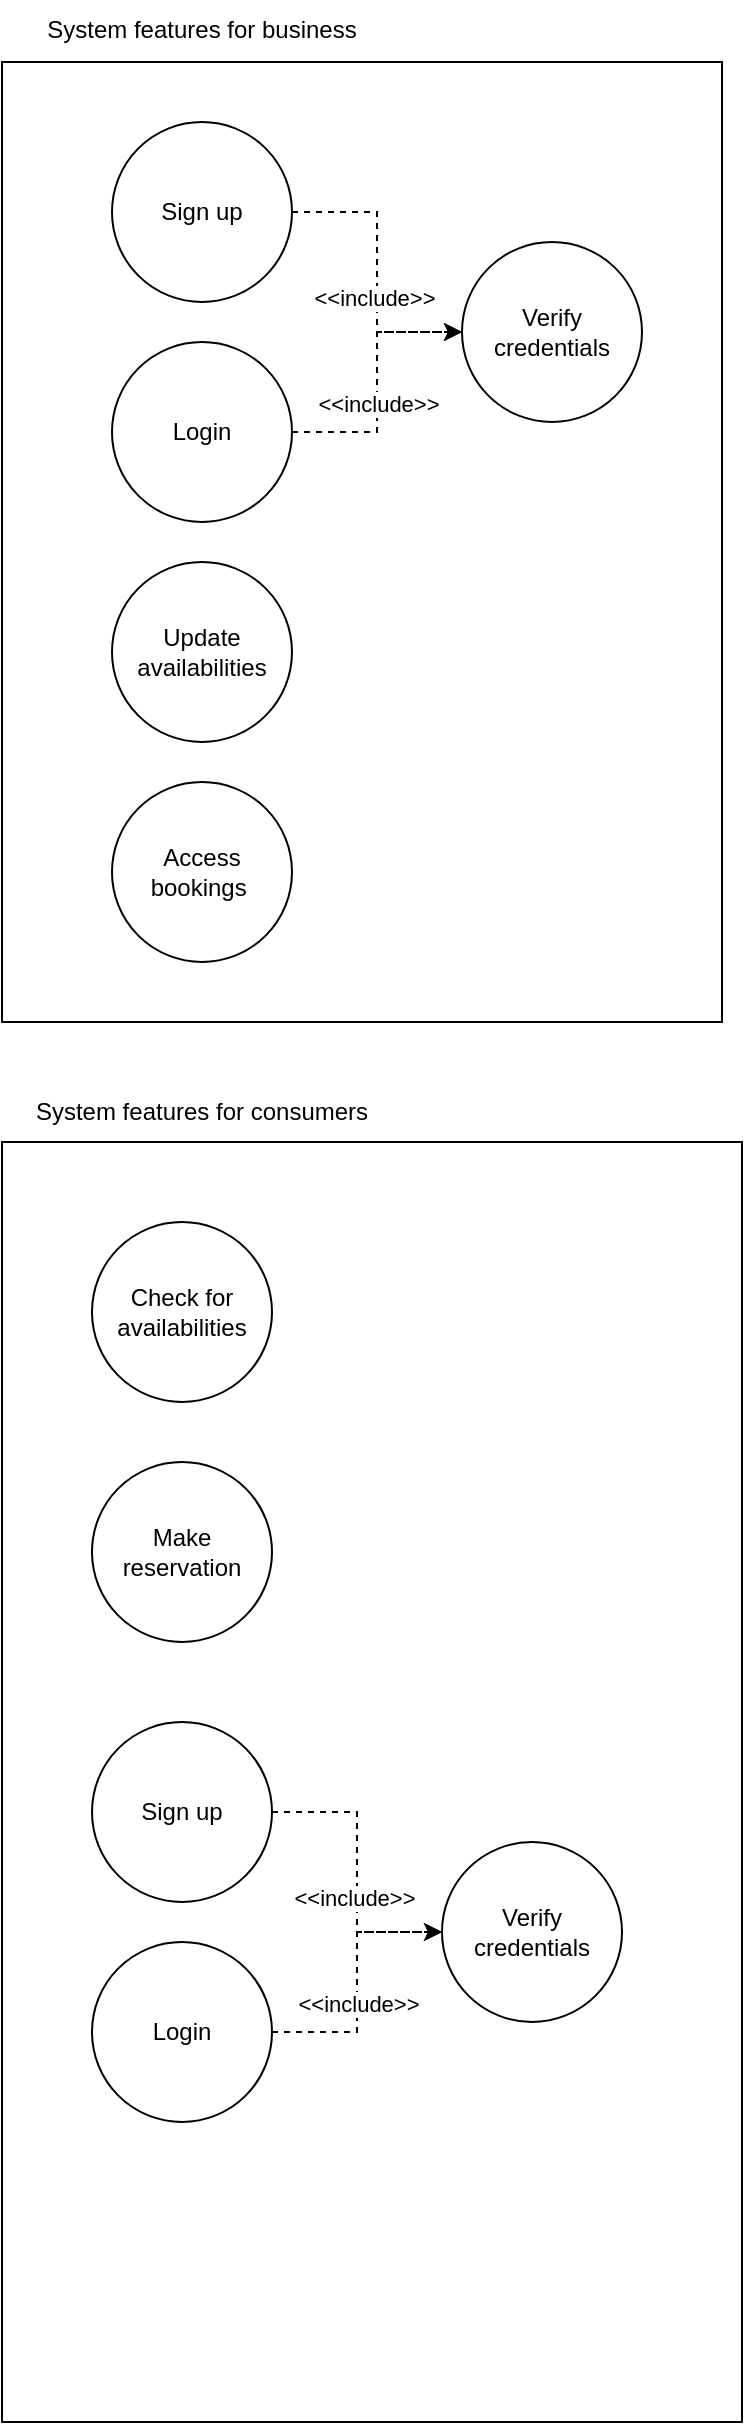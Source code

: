 <mxfile version="23.1.0" type="github">
  <diagram name="Page-1" id="9iwX8kR3rX1-bZRDTTMO">
    <mxGraphModel dx="1669" dy="1077" grid="1" gridSize="10" guides="1" tooltips="1" connect="1" arrows="1" fold="1" page="1" pageScale="1" pageWidth="850" pageHeight="1100" math="0" shadow="0">
      <root>
        <mxCell id="0" />
        <mxCell id="1" parent="0" />
        <mxCell id="JB746VDwxdiho1Zxx7ql-8" value="System features for business" style="text;html=1;strokeColor=none;fillColor=none;align=center;verticalAlign=middle;whiteSpace=wrap;rounded=0;" vertex="1" parent="1">
          <mxGeometry x="40" y="49" width="200" height="30" as="geometry" />
        </mxCell>
        <mxCell id="JB746VDwxdiho1Zxx7ql-9" value="System features for consumers" style="text;html=1;strokeColor=none;fillColor=none;align=center;verticalAlign=middle;whiteSpace=wrap;rounded=0;" vertex="1" parent="1">
          <mxGeometry x="40" y="590" width="200" height="30" as="geometry" />
        </mxCell>
        <mxCell id="JB746VDwxdiho1Zxx7ql-13" value="" style="rounded=0;whiteSpace=wrap;html=1;" vertex="1" parent="1">
          <mxGeometry x="40" y="620" width="370" height="640" as="geometry" />
        </mxCell>
        <mxCell id="JB746VDwxdiho1Zxx7ql-14" value="Check for availabilities" style="ellipse;whiteSpace=wrap;html=1;aspect=fixed;" vertex="1" parent="1">
          <mxGeometry x="85" y="660" width="90" height="90" as="geometry" />
        </mxCell>
        <mxCell id="JB746VDwxdiho1Zxx7ql-15" value="Make reservation" style="ellipse;whiteSpace=wrap;html=1;aspect=fixed;" vertex="1" parent="1">
          <mxGeometry x="85" y="780" width="90" height="90" as="geometry" />
        </mxCell>
        <mxCell id="JB746VDwxdiho1Zxx7ql-2" value="" style="rounded=0;whiteSpace=wrap;html=1;" vertex="1" parent="1">
          <mxGeometry x="40" y="80" width="360" height="480" as="geometry" />
        </mxCell>
        <mxCell id="JB746VDwxdiho1Zxx7ql-5" value="Update availabilities" style="ellipse;whiteSpace=wrap;html=1;aspect=fixed;" vertex="1" parent="1">
          <mxGeometry x="95" y="330" width="90" height="90" as="geometry" />
        </mxCell>
        <mxCell id="JB746VDwxdiho1Zxx7ql-6" value="Access bookings&amp;nbsp;" style="ellipse;whiteSpace=wrap;html=1;aspect=fixed;" vertex="1" parent="1">
          <mxGeometry x="95" y="440" width="90" height="90" as="geometry" />
        </mxCell>
        <mxCell id="JB746VDwxdiho1Zxx7ql-28" value="" style="group" vertex="1" connectable="0" parent="1">
          <mxGeometry x="95" y="110" width="265" height="200" as="geometry" />
        </mxCell>
        <mxCell id="JB746VDwxdiho1Zxx7ql-3" value="Sign up" style="ellipse;whiteSpace=wrap;html=1;aspect=fixed;" vertex="1" parent="JB746VDwxdiho1Zxx7ql-28">
          <mxGeometry width="90" height="90" as="geometry" />
        </mxCell>
        <mxCell id="JB746VDwxdiho1Zxx7ql-4" value="Login" style="ellipse;whiteSpace=wrap;html=1;aspect=fixed;" vertex="1" parent="JB746VDwxdiho1Zxx7ql-28">
          <mxGeometry y="110" width="90" height="90" as="geometry" />
        </mxCell>
        <mxCell id="JB746VDwxdiho1Zxx7ql-21" value="Verify credentials" style="ellipse;whiteSpace=wrap;html=1;aspect=fixed;" vertex="1" parent="JB746VDwxdiho1Zxx7ql-28">
          <mxGeometry x="175" y="60" width="90" height="90" as="geometry" />
        </mxCell>
        <mxCell id="JB746VDwxdiho1Zxx7ql-23" style="edgeStyle=orthogonalEdgeStyle;rounded=0;orthogonalLoop=1;jettySize=auto;html=1;dashed=1;" edge="1" parent="JB746VDwxdiho1Zxx7ql-28" source="JB746VDwxdiho1Zxx7ql-3" target="JB746VDwxdiho1Zxx7ql-21">
          <mxGeometry relative="1" as="geometry" />
        </mxCell>
        <mxCell id="JB746VDwxdiho1Zxx7ql-24" value="&amp;lt;&amp;lt;include&amp;gt;&amp;gt;" style="edgeLabel;html=1;align=center;verticalAlign=middle;resizable=0;points=[];" vertex="1" connectable="0" parent="JB746VDwxdiho1Zxx7ql-23">
          <mxGeometry x="0.166" y="-2" relative="1" as="geometry">
            <mxPoint y="1" as="offset" />
          </mxGeometry>
        </mxCell>
        <mxCell id="JB746VDwxdiho1Zxx7ql-26" style="edgeStyle=orthogonalEdgeStyle;rounded=0;orthogonalLoop=1;jettySize=auto;html=1;exitX=1;exitY=0.5;exitDx=0;exitDy=0;entryX=0;entryY=0.5;entryDx=0;entryDy=0;dashed=1;" edge="1" parent="JB746VDwxdiho1Zxx7ql-28" source="JB746VDwxdiho1Zxx7ql-4" target="JB746VDwxdiho1Zxx7ql-21">
          <mxGeometry relative="1" as="geometry" />
        </mxCell>
        <mxCell id="JB746VDwxdiho1Zxx7ql-27" value="&amp;lt;&amp;lt;include&amp;gt;&amp;gt;" style="edgeLabel;html=1;align=center;verticalAlign=middle;resizable=0;points=[];" vertex="1" connectable="0" parent="JB746VDwxdiho1Zxx7ql-26">
          <mxGeometry x="-0.148" y="1" relative="1" as="geometry">
            <mxPoint x="1" y="1" as="offset" />
          </mxGeometry>
        </mxCell>
        <mxCell id="JB746VDwxdiho1Zxx7ql-29" value="" style="group" vertex="1" connectable="0" parent="1">
          <mxGeometry x="85" y="910" width="265" height="200" as="geometry" />
        </mxCell>
        <mxCell id="JB746VDwxdiho1Zxx7ql-30" value="Sign up" style="ellipse;whiteSpace=wrap;html=1;aspect=fixed;" vertex="1" parent="JB746VDwxdiho1Zxx7ql-29">
          <mxGeometry width="90" height="90" as="geometry" />
        </mxCell>
        <mxCell id="JB746VDwxdiho1Zxx7ql-31" value="Login" style="ellipse;whiteSpace=wrap;html=1;aspect=fixed;" vertex="1" parent="JB746VDwxdiho1Zxx7ql-29">
          <mxGeometry y="110" width="90" height="90" as="geometry" />
        </mxCell>
        <mxCell id="JB746VDwxdiho1Zxx7ql-32" value="Verify credentials" style="ellipse;whiteSpace=wrap;html=1;aspect=fixed;" vertex="1" parent="JB746VDwxdiho1Zxx7ql-29">
          <mxGeometry x="175" y="60" width="90" height="90" as="geometry" />
        </mxCell>
        <mxCell id="JB746VDwxdiho1Zxx7ql-33" style="edgeStyle=orthogonalEdgeStyle;rounded=0;orthogonalLoop=1;jettySize=auto;html=1;dashed=1;" edge="1" parent="JB746VDwxdiho1Zxx7ql-29" source="JB746VDwxdiho1Zxx7ql-30" target="JB746VDwxdiho1Zxx7ql-32">
          <mxGeometry relative="1" as="geometry" />
        </mxCell>
        <mxCell id="JB746VDwxdiho1Zxx7ql-34" value="&amp;lt;&amp;lt;include&amp;gt;&amp;gt;" style="edgeLabel;html=1;align=center;verticalAlign=middle;resizable=0;points=[];" vertex="1" connectable="0" parent="JB746VDwxdiho1Zxx7ql-33">
          <mxGeometry x="0.166" y="-2" relative="1" as="geometry">
            <mxPoint y="1" as="offset" />
          </mxGeometry>
        </mxCell>
        <mxCell id="JB746VDwxdiho1Zxx7ql-35" style="edgeStyle=orthogonalEdgeStyle;rounded=0;orthogonalLoop=1;jettySize=auto;html=1;exitX=1;exitY=0.5;exitDx=0;exitDy=0;entryX=0;entryY=0.5;entryDx=0;entryDy=0;dashed=1;" edge="1" parent="JB746VDwxdiho1Zxx7ql-29" source="JB746VDwxdiho1Zxx7ql-31" target="JB746VDwxdiho1Zxx7ql-32">
          <mxGeometry relative="1" as="geometry" />
        </mxCell>
        <mxCell id="JB746VDwxdiho1Zxx7ql-36" value="&amp;lt;&amp;lt;include&amp;gt;&amp;gt;" style="edgeLabel;html=1;align=center;verticalAlign=middle;resizable=0;points=[];" vertex="1" connectable="0" parent="JB746VDwxdiho1Zxx7ql-35">
          <mxGeometry x="-0.148" y="1" relative="1" as="geometry">
            <mxPoint x="1" y="1" as="offset" />
          </mxGeometry>
        </mxCell>
      </root>
    </mxGraphModel>
  </diagram>
</mxfile>
